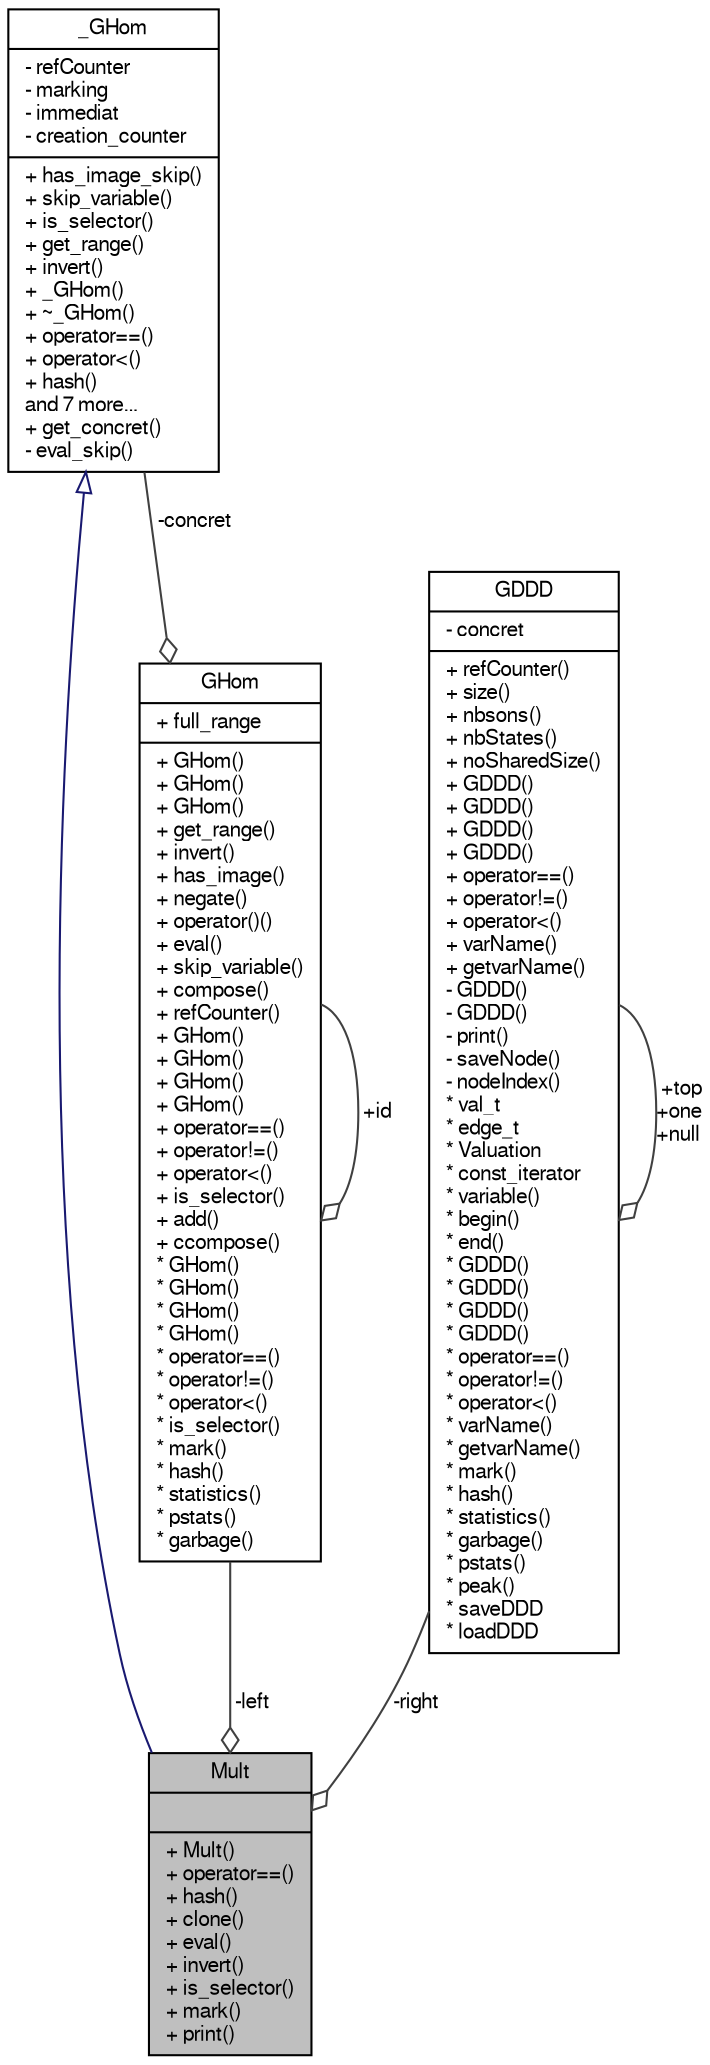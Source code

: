 digraph "Mult"
{
  edge [fontname="FreeSans",fontsize="10",labelfontname="FreeSans",labelfontsize="10"];
  node [fontname="FreeSans",fontsize="10",shape=record];
  Node1 [label="{Mult\n||+ Mult()\l+ operator==()\l+ hash()\l+ clone()\l+ eval()\l+ invert()\l+ is_selector()\l+ mark()\l+ print()\l}",height=0.2,width=0.4,color="black", fillcolor="grey75", style="filled" fontcolor="black"];
  Node2 -> Node1 [dir="back",color="midnightblue",fontsize="10",style="solid",arrowtail="onormal",fontname="FreeSans"];
  Node2 [label="{_GHom\n|- refCounter\l- marking\l- immediat\l- creation_counter\l|+ has_image_skip()\l+ skip_variable()\l+ is_selector()\l+ get_range()\l+ invert()\l+ _GHom()\l+ ~_GHom()\l+ operator==()\l+ operator\<()\l+ hash()\land 7 more...\l+ get_concret()\l- eval_skip()\l}",height=0.2,width=0.4,color="black", fillcolor="white", style="filled",URL="$class__GHom.html",tooltip="The concrete data class for Homomorphisms. "];
  Node3 -> Node1 [color="grey25",fontsize="10",style="solid",label=" -right" ,arrowhead="odiamond",fontname="FreeSans"];
  Node3 [label="{GDDD\n|- concret\l|+ refCounter()\l+ size()\l+ nbsons()\l+ nbStates()\l+ noSharedSize()\l+ GDDD()\l+ GDDD()\l+ GDDD()\l+ GDDD()\l+ operator==()\l+ operator!=()\l+ operator\<()\l+ varName()\l+ getvarName()\l- GDDD()\l- GDDD()\l- print()\l- saveNode()\l- nodeIndex()\l* val_t\l* edge_t\l* Valuation\l* const_iterator\l* variable()\l* begin()\l* end()\l* GDDD()\l* GDDD()\l* GDDD()\l* GDDD()\l* operator==()\l* operator!=()\l* operator\<()\l* varName()\l* getvarName()\l* mark()\l* hash()\l* statistics()\l* garbage()\l* pstats()\l* peak()\l* saveDDD\l* loadDDD\l}",height=0.2,width=0.4,color="black", fillcolor="white", style="filled",URL="$classGDDD.html",tooltip="This class is the base class representing a Data Decision Diagram. "];
  Node3 -> Node3 [color="grey25",fontsize="10",style="solid",label=" +top\n+one\n+null" ,arrowhead="odiamond",fontname="FreeSans"];
  Node4 -> Node1 [color="grey25",fontsize="10",style="solid",label=" -left" ,arrowhead="odiamond",fontname="FreeSans"];
  Node4 [label="{GHom\n|+ full_range\l|+ GHom()\l+ GHom()\l+ GHom()\l+ get_range()\l+ invert()\l+ has_image()\l+ negate()\l+ operator()()\l+ eval()\l+ skip_variable()\l+ compose()\l+ refCounter()\l+ GHom()\l+ GHom()\l+ GHom()\l+ GHom()\l+ operator==()\l+ operator!=()\l+ operator\<()\l+ is_selector()\l+ add()\l+ ccompose()\l* GHom()\l* GHom()\l* GHom()\l* GHom()\l* operator==()\l* operator!=()\l* operator\<()\l* is_selector()\l* mark()\l* hash()\l* statistics()\l* pstats()\l* garbage()\l}",height=0.2,width=0.4,color="black", fillcolor="white", style="filled",URL="$classGHom.html",tooltip="This class is the base class representing a homomorphism over DDD. "];
  Node2 -> Node4 [color="grey25",fontsize="10",style="solid",label=" -concret" ,arrowhead="odiamond",fontname="FreeSans"];
  Node4 -> Node4 [color="grey25",fontsize="10",style="solid",label=" +id" ,arrowhead="odiamond",fontname="FreeSans"];
}
